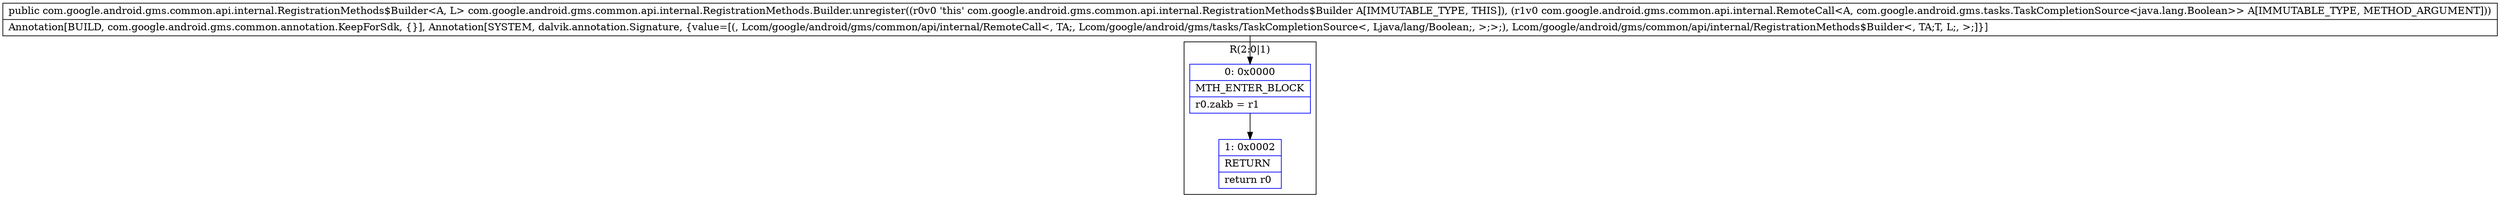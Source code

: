 digraph "CFG forcom.google.android.gms.common.api.internal.RegistrationMethods.Builder.unregister(Lcom\/google\/android\/gms\/common\/api\/internal\/RemoteCall;)Lcom\/google\/android\/gms\/common\/api\/internal\/RegistrationMethods$Builder;" {
subgraph cluster_Region_64539266 {
label = "R(2:0|1)";
node [shape=record,color=blue];
Node_0 [shape=record,label="{0\:\ 0x0000|MTH_ENTER_BLOCK\l|r0.zakb = r1\l}"];
Node_1 [shape=record,label="{1\:\ 0x0002|RETURN\l|return r0\l}"];
}
MethodNode[shape=record,label="{public com.google.android.gms.common.api.internal.RegistrationMethods$Builder\<A, L\> com.google.android.gms.common.api.internal.RegistrationMethods.Builder.unregister((r0v0 'this' com.google.android.gms.common.api.internal.RegistrationMethods$Builder A[IMMUTABLE_TYPE, THIS]), (r1v0 com.google.android.gms.common.api.internal.RemoteCall\<A, com.google.android.gms.tasks.TaskCompletionSource\<java.lang.Boolean\>\> A[IMMUTABLE_TYPE, METHOD_ARGUMENT]))  | Annotation[BUILD, com.google.android.gms.common.annotation.KeepForSdk, \{\}], Annotation[SYSTEM, dalvik.annotation.Signature, \{value=[(, Lcom\/google\/android\/gms\/common\/api\/internal\/RemoteCall\<, TA;, Lcom\/google\/android\/gms\/tasks\/TaskCompletionSource\<, Ljava\/lang\/Boolean;, \>;\>;), Lcom\/google\/android\/gms\/common\/api\/internal\/RegistrationMethods$Builder\<, TA;T, L;, \>;]\}]\l}"];
MethodNode -> Node_0;
Node_0 -> Node_1;
}

